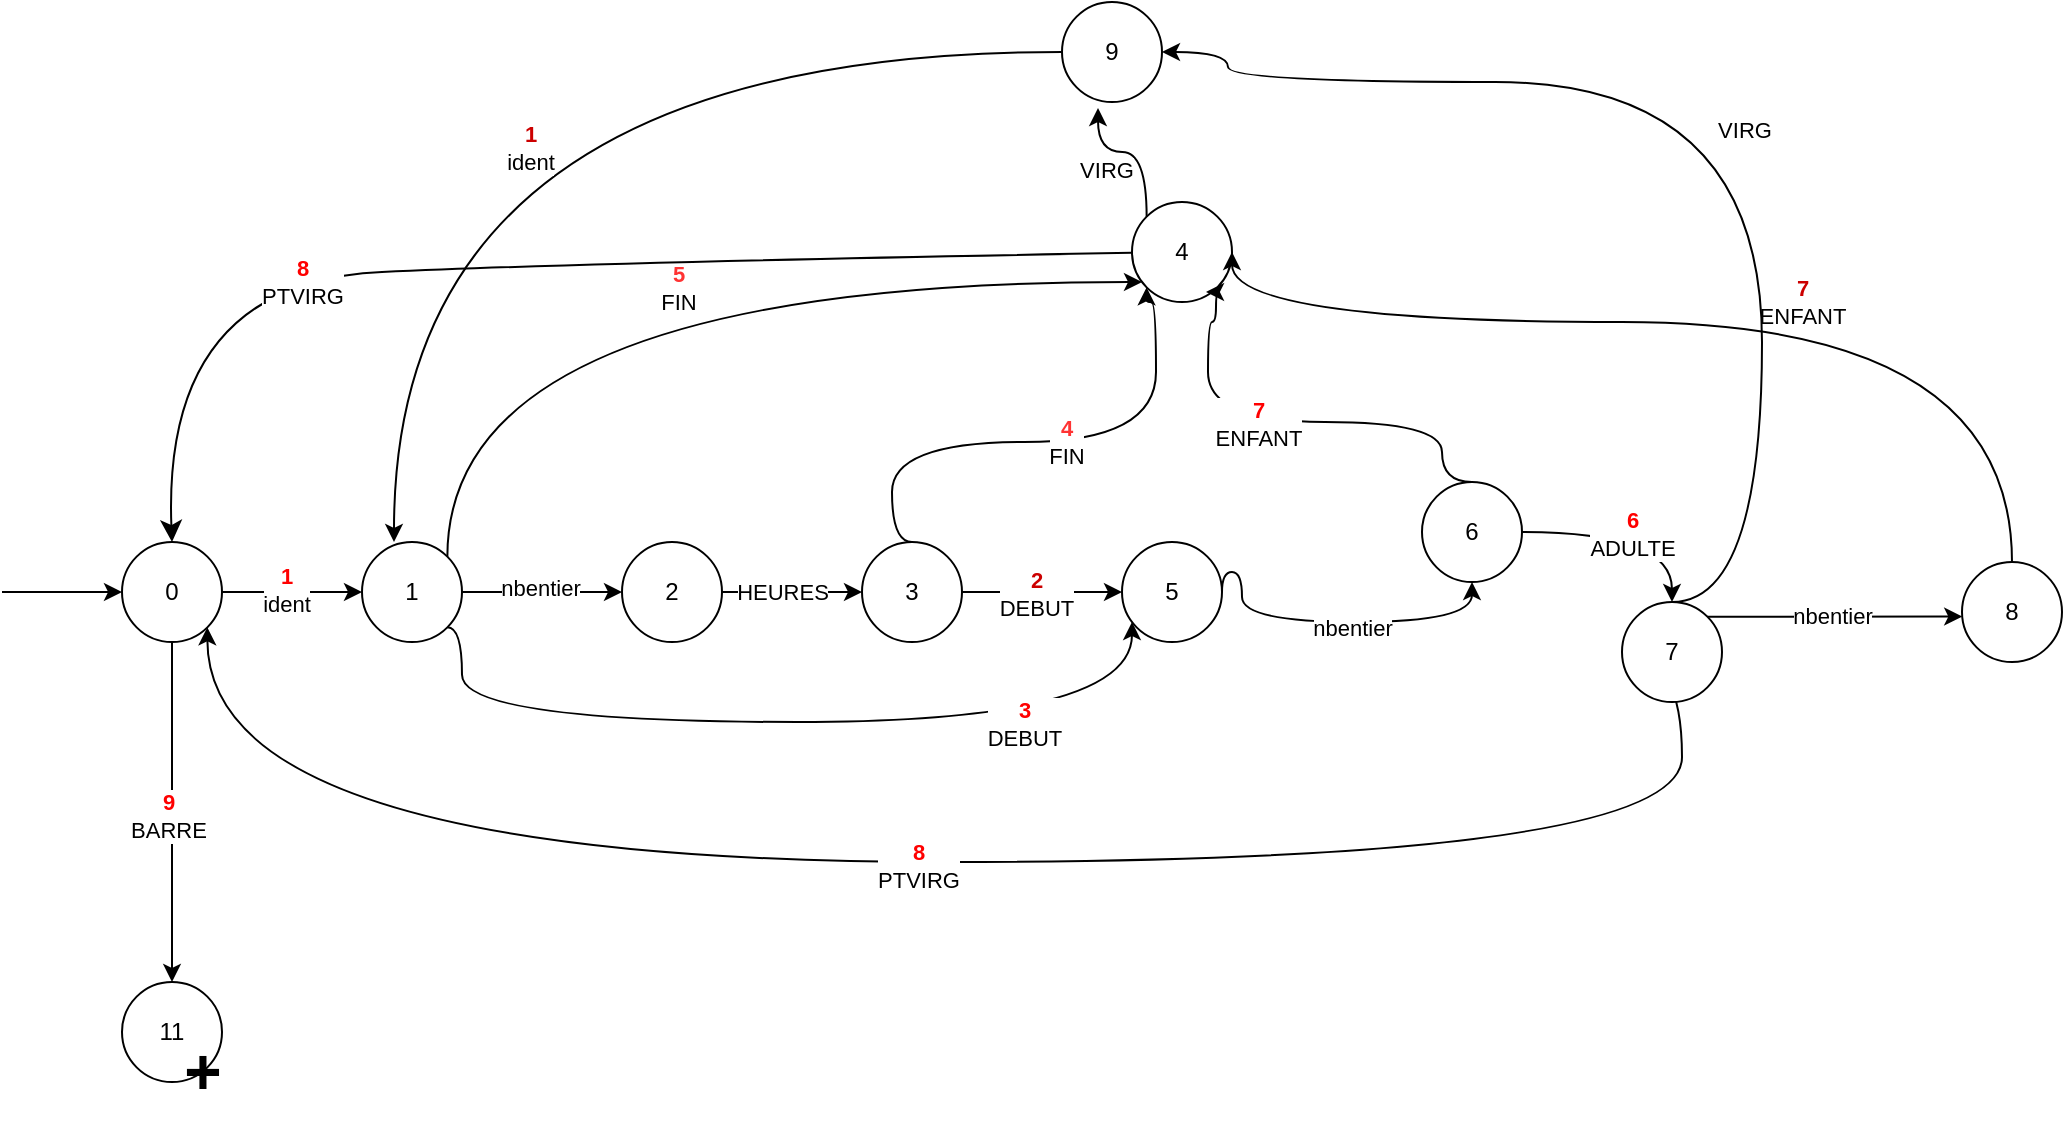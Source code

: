 <mxfile version="23.0.2" type="device">
  <diagram name="Page-1" id="58cdce13-f638-feb5-8d6f-7d28b1aa9fa0">
    <mxGraphModel dx="2986" dy="850" grid="1" gridSize="10" guides="1" tooltips="1" connect="1" arrows="1" fold="1" page="1" pageScale="1" pageWidth="1100" pageHeight="850" background="none" math="0" shadow="0">
      <root>
        <mxCell id="0" />
        <mxCell id="1" parent="0" />
        <mxCell id="AWg_gz1br5wKKJKmFN-r-30" style="edgeStyle=orthogonalEdgeStyle;rounded=0;orthogonalLoop=1;jettySize=auto;html=1;exitX=1;exitY=0.5;exitDx=0;exitDy=0;curved=1;" parent="1" source="AWg_gz1br5wKKJKmFN-r-6" target="AWg_gz1br5wKKJKmFN-r-9" edge="1">
          <mxGeometry relative="1" as="geometry" />
        </mxCell>
        <mxCell id="AWg_gz1br5wKKJKmFN-r-34" value="&lt;div&gt;&lt;b&gt;&lt;font color=&quot;#FF0000&quot;&gt;1&lt;/font&gt;&lt;/b&gt;&lt;/div&gt;&lt;div&gt;ident&lt;/div&gt;" style="edgeLabel;html=1;align=center;verticalAlign=middle;resizable=0;points=[];" parent="AWg_gz1br5wKKJKmFN-r-30" vertex="1" connectable="0">
          <mxGeometry x="0.16" y="1" relative="1" as="geometry">
            <mxPoint x="-9" as="offset" />
          </mxGeometry>
        </mxCell>
        <mxCell id="AWg_gz1br5wKKJKmFN-r-33" style="edgeStyle=orthogonalEdgeStyle;rounded=0;orthogonalLoop=1;jettySize=auto;html=1;exitX=0.5;exitY=1;exitDx=0;exitDy=0;curved=1;" parent="1" source="AWg_gz1br5wKKJKmFN-r-6" target="AWg_gz1br5wKKJKmFN-r-10" edge="1">
          <mxGeometry relative="1" as="geometry" />
        </mxCell>
        <mxCell id="AWg_gz1br5wKKJKmFN-r-35" value="&lt;font color=&quot;#FF0000&quot;&gt;&lt;b&gt;9&lt;/b&gt;&lt;/font&gt;&lt;br&gt;&lt;div&gt;BARRE&lt;/div&gt;" style="edgeLabel;html=1;align=center;verticalAlign=middle;resizable=0;points=[];" parent="AWg_gz1br5wKKJKmFN-r-33" vertex="1" connectable="0">
          <mxGeometry x="0.022" y="-4" relative="1" as="geometry">
            <mxPoint x="2" as="offset" />
          </mxGeometry>
        </mxCell>
        <mxCell id="AWg_gz1br5wKKJKmFN-r-6" value="0" style="ellipse;whiteSpace=wrap;html=1;aspect=fixed;" parent="1" vertex="1">
          <mxGeometry x="20" y="300" width="50" height="50" as="geometry" />
        </mxCell>
        <mxCell id="AWg_gz1br5wKKJKmFN-r-36" style="edgeStyle=orthogonalEdgeStyle;rounded=0;orthogonalLoop=1;jettySize=auto;html=1;exitX=1;exitY=0.5;exitDx=0;exitDy=0;curved=1;entryX=0;entryY=0.5;entryDx=0;entryDy=0;" parent="1" source="AWg_gz1br5wKKJKmFN-r-9" target="AWg_gz1br5wKKJKmFN-r-31" edge="1">
          <mxGeometry relative="1" as="geometry" />
        </mxCell>
        <mxCell id="AWg_gz1br5wKKJKmFN-r-37" value="&lt;div&gt;nbentier&lt;/div&gt;" style="edgeLabel;html=1;align=center;verticalAlign=middle;resizable=0;points=[];" parent="AWg_gz1br5wKKJKmFN-r-36" vertex="1" connectable="0">
          <mxGeometry x="0.235" relative="1" as="geometry">
            <mxPoint x="-11" y="-2" as="offset" />
          </mxGeometry>
        </mxCell>
        <mxCell id="AWg_gz1br5wKKJKmFN-r-38" style="edgeStyle=orthogonalEdgeStyle;rounded=0;orthogonalLoop=1;jettySize=auto;html=1;exitX=1;exitY=0;exitDx=0;exitDy=0;curved=1;" parent="1" source="AWg_gz1br5wKKJKmFN-r-9" target="AWg_gz1br5wKKJKmFN-r-18" edge="1">
          <mxGeometry relative="1" as="geometry">
            <Array as="points">
              <mxPoint x="183" y="170" />
            </Array>
          </mxGeometry>
        </mxCell>
        <mxCell id="AWg_gz1br5wKKJKmFN-r-39" value="&lt;font color=&quot;#FF3333&quot;&gt;&lt;b&gt;5&lt;/b&gt;&lt;/font&gt;&lt;div&gt;FIN&lt;/div&gt;" style="edgeLabel;html=1;align=center;verticalAlign=middle;resizable=0;points=[];" parent="AWg_gz1br5wKKJKmFN-r-38" vertex="1" connectable="0">
          <mxGeometry x="0.148" y="1" relative="1" as="geometry">
            <mxPoint x="-26" y="4" as="offset" />
          </mxGeometry>
        </mxCell>
        <mxCell id="AWg_gz1br5wKKJKmFN-r-40" style="edgeStyle=orthogonalEdgeStyle;rounded=0;orthogonalLoop=1;jettySize=auto;html=1;exitX=1;exitY=1;exitDx=0;exitDy=0;curved=1;" parent="1" source="AWg_gz1br5wKKJKmFN-r-9" target="AWg_gz1br5wKKJKmFN-r-27" edge="1">
          <mxGeometry relative="1" as="geometry">
            <Array as="points">
              <mxPoint x="190" y="343" />
              <mxPoint x="190" y="390" />
              <mxPoint x="525" y="390" />
            </Array>
          </mxGeometry>
        </mxCell>
        <mxCell id="AWg_gz1br5wKKJKmFN-r-41" value="&lt;div&gt;&lt;font color=&quot;#FF0000&quot;&gt;&lt;b&gt;3&lt;/b&gt;&lt;/font&gt;&lt;/div&gt;&lt;div&gt;DEBUT&lt;/div&gt;" style="edgeLabel;html=1;align=center;verticalAlign=middle;resizable=0;points=[];" parent="AWg_gz1br5wKKJKmFN-r-40" vertex="1" connectable="0">
          <mxGeometry x="0.523" y="-1" relative="1" as="geometry">
            <mxPoint as="offset" />
          </mxGeometry>
        </mxCell>
        <mxCell id="AWg_gz1br5wKKJKmFN-r-9" value="1" style="ellipse;whiteSpace=wrap;html=1;aspect=fixed;" parent="1" vertex="1">
          <mxGeometry x="140" y="300" width="50" height="50" as="geometry" />
        </mxCell>
        <mxCell id="AWg_gz1br5wKKJKmFN-r-10" value="11" style="ellipse;whiteSpace=wrap;html=1;aspect=fixed;" parent="1" vertex="1">
          <mxGeometry x="20" y="520" width="50" height="50" as="geometry" />
        </mxCell>
        <mxCell id="qwO_LtmiHnMAjNAjJfmR-1" style="edgeStyle=none;curved=1;rounded=0;orthogonalLoop=1;jettySize=auto;html=1;entryX=0.5;entryY=0;entryDx=0;entryDy=0;fontSize=12;startSize=8;endSize=8;" edge="1" parent="1" source="AWg_gz1br5wKKJKmFN-r-18" target="AWg_gz1br5wKKJKmFN-r-6">
          <mxGeometry relative="1" as="geometry">
            <Array as="points">
              <mxPoint x="260" y="160" />
              <mxPoint x="40" y="170" />
            </Array>
          </mxGeometry>
        </mxCell>
        <mxCell id="AWg_gz1br5wKKJKmFN-r-18" value="4" style="ellipse;whiteSpace=wrap;html=1;aspect=fixed;" parent="1" vertex="1">
          <mxGeometry x="525" y="130" width="50" height="50" as="geometry" />
        </mxCell>
        <mxCell id="AWg_gz1br5wKKJKmFN-r-19" value="&lt;div&gt;9&lt;/div&gt;" style="ellipse;whiteSpace=wrap;html=1;aspect=fixed;" parent="1" vertex="1">
          <mxGeometry x="490" y="30" width="50" height="50" as="geometry" />
        </mxCell>
        <mxCell id="AWg_gz1br5wKKJKmFN-r-20" value="&lt;div&gt;8&lt;/div&gt;" style="ellipse;whiteSpace=wrap;html=1;aspect=fixed;" parent="1" vertex="1">
          <mxGeometry x="940" y="310" width="50" height="50" as="geometry" />
        </mxCell>
        <mxCell id="AWg_gz1br5wKKJKmFN-r-51" style="edgeStyle=orthogonalEdgeStyle;rounded=0;orthogonalLoop=1;jettySize=auto;html=1;exitX=1;exitY=0.5;exitDx=0;exitDy=0;curved=1;" parent="1" source="AWg_gz1br5wKKJKmFN-r-22" target="AWg_gz1br5wKKJKmFN-r-23" edge="1">
          <mxGeometry relative="1" as="geometry" />
        </mxCell>
        <mxCell id="AWg_gz1br5wKKJKmFN-r-52" value="&lt;div&gt;&lt;font color=&quot;#FF0000&quot;&gt;&lt;b&gt;6&lt;/b&gt;&lt;/font&gt;&lt;/div&gt;&lt;div&gt;ADULTE&lt;/div&gt;" style="edgeLabel;html=1;align=center;verticalAlign=middle;resizable=0;points=[];" parent="AWg_gz1br5wKKJKmFN-r-51" vertex="1" connectable="0">
          <mxGeometry x="0.152" y="-1" relative="1" as="geometry">
            <mxPoint x="-9" as="offset" />
          </mxGeometry>
        </mxCell>
        <mxCell id="AWg_gz1br5wKKJKmFN-r-57" style="edgeStyle=orthogonalEdgeStyle;rounded=0;orthogonalLoop=1;jettySize=auto;html=1;exitX=0;exitY=0.5;exitDx=0;exitDy=0;entryX=1;entryY=1;entryDx=0;entryDy=0;curved=1;" parent="1" source="AWg_gz1br5wKKJKmFN-r-23" target="AWg_gz1br5wKKJKmFN-r-6" edge="1">
          <mxGeometry relative="1" as="geometry">
            <Array as="points">
              <mxPoint x="800" y="355" />
              <mxPoint x="800" y="460" />
              <mxPoint x="63" y="460" />
            </Array>
          </mxGeometry>
        </mxCell>
        <mxCell id="AWg_gz1br5wKKJKmFN-r-58" value="&lt;div&gt;&lt;font color=&quot;#FF0000&quot;&gt;&lt;b&gt;8&lt;/b&gt;&lt;/font&gt;&lt;/div&gt;&lt;div&gt;PTVIRG&lt;/div&gt;" style="edgeLabel;html=1;align=center;verticalAlign=middle;resizable=0;points=[];" parent="AWg_gz1br5wKKJKmFN-r-57" vertex="1" connectable="0">
          <mxGeometry x="-0.523" y="3" relative="1" as="geometry">
            <mxPoint x="-281" y="-1" as="offset" />
          </mxGeometry>
        </mxCell>
        <mxCell id="AWg_gz1br5wKKJKmFN-r-49" style="edgeStyle=orthogonalEdgeStyle;rounded=0;orthogonalLoop=1;jettySize=auto;html=1;exitX=1;exitY=0.5;exitDx=0;exitDy=0;curved=1;" parent="1" source="AWg_gz1br5wKKJKmFN-r-27" target="AWg_gz1br5wKKJKmFN-r-22" edge="1">
          <mxGeometry relative="1" as="geometry">
            <Array as="points">
              <mxPoint x="580" y="315" />
              <mxPoint x="580" y="340" />
              <mxPoint x="695" y="340" />
            </Array>
          </mxGeometry>
        </mxCell>
        <mxCell id="AWg_gz1br5wKKJKmFN-r-50" value="nbentier" style="edgeLabel;html=1;align=center;verticalAlign=middle;resizable=0;points=[];" parent="AWg_gz1br5wKKJKmFN-r-49" vertex="1" connectable="0">
          <mxGeometry x="0.529" y="1" relative="1" as="geometry">
            <mxPoint x="-38" y="4" as="offset" />
          </mxGeometry>
        </mxCell>
        <mxCell id="AWg_gz1br5wKKJKmFN-r-47" style="edgeStyle=orthogonalEdgeStyle;rounded=0;orthogonalLoop=1;jettySize=auto;html=1;exitX=1;exitY=0.5;exitDx=0;exitDy=0;curved=1;" parent="1" source="AWg_gz1br5wKKJKmFN-r-28" target="AWg_gz1br5wKKJKmFN-r-27" edge="1">
          <mxGeometry relative="1" as="geometry" />
        </mxCell>
        <mxCell id="AWg_gz1br5wKKJKmFN-r-48" value="&lt;div&gt;&lt;font color=&quot;#CC0000&quot;&gt;&lt;b&gt;2&lt;/b&gt;&lt;/font&gt;&lt;/div&gt;&lt;div&gt;DEBUT&lt;/div&gt;" style="edgeLabel;html=1;align=center;verticalAlign=middle;resizable=0;points=[];" parent="AWg_gz1br5wKKJKmFN-r-47" vertex="1" connectable="0">
          <mxGeometry x="0.183" y="-1" relative="1" as="geometry">
            <mxPoint x="-11" as="offset" />
          </mxGeometry>
        </mxCell>
        <mxCell id="AWg_gz1br5wKKJKmFN-r-28" value="3" style="ellipse;whiteSpace=wrap;html=1;aspect=fixed;" parent="1" vertex="1">
          <mxGeometry x="390" y="300" width="50" height="50" as="geometry" />
        </mxCell>
        <mxCell id="AWg_gz1br5wKKJKmFN-r-32" style="edgeStyle=orthogonalEdgeStyle;rounded=0;orthogonalLoop=1;jettySize=auto;html=1;exitX=0.5;exitY=1;exitDx=0;exitDy=0;" parent="1" source="AWg_gz1br5wKKJKmFN-r-9" target="AWg_gz1br5wKKJKmFN-r-9" edge="1">
          <mxGeometry relative="1" as="geometry" />
        </mxCell>
        <mxCell id="AWg_gz1br5wKKJKmFN-r-53" style="edgeStyle=orthogonalEdgeStyle;rounded=0;orthogonalLoop=1;jettySize=auto;html=1;exitX=0.5;exitY=0;exitDx=0;exitDy=0;entryX=0.74;entryY=0.9;entryDx=0;entryDy=0;entryPerimeter=0;curved=1;" parent="1" source="AWg_gz1br5wKKJKmFN-r-22" target="AWg_gz1br5wKKJKmFN-r-18" edge="1">
          <mxGeometry relative="1" as="geometry">
            <Array as="points">
              <mxPoint x="680" y="270" />
              <mxPoint x="680" y="240" />
              <mxPoint x="563" y="240" />
              <mxPoint x="563" y="190" />
              <mxPoint x="567" y="190" />
            </Array>
          </mxGeometry>
        </mxCell>
        <mxCell id="AWg_gz1br5wKKJKmFN-r-54" value="&lt;div&gt;&lt;font color=&quot;#FF0000&quot;&gt;&lt;b&gt;7&lt;/b&gt;&lt;/font&gt;&lt;/div&gt;&lt;div&gt;ENFANT&lt;/div&gt;" style="edgeLabel;html=1;align=center;verticalAlign=middle;resizable=0;points=[];" parent="AWg_gz1br5wKKJKmFN-r-53" vertex="1" connectable="0">
          <mxGeometry x="0.159" y="1" relative="1" as="geometry">
            <mxPoint as="offset" />
          </mxGeometry>
        </mxCell>
        <mxCell id="AWg_gz1br5wKKJKmFN-r-93" style="edgeStyle=orthogonalEdgeStyle;curved=1;rounded=0;orthogonalLoop=1;jettySize=auto;html=1;exitX=1;exitY=0.5;exitDx=0;exitDy=0;" parent="1" source="AWg_gz1br5wKKJKmFN-r-31" target="AWg_gz1br5wKKJKmFN-r-28" edge="1">
          <mxGeometry relative="1" as="geometry" />
        </mxCell>
        <mxCell id="AWg_gz1br5wKKJKmFN-r-94" value="HEURES" style="edgeLabel;html=1;align=center;verticalAlign=middle;resizable=0;points=[];" parent="AWg_gz1br5wKKJKmFN-r-93" vertex="1" connectable="0">
          <mxGeometry x="0.2" relative="1" as="geometry">
            <mxPoint x="-12" as="offset" />
          </mxGeometry>
        </mxCell>
        <mxCell id="AWg_gz1br5wKKJKmFN-r-31" value="2" style="ellipse;whiteSpace=wrap;html=1;aspect=fixed;" parent="1" vertex="1">
          <mxGeometry x="270" y="300" width="50" height="50" as="geometry" />
        </mxCell>
        <mxCell id="AWg_gz1br5wKKJKmFN-r-67" value="" style="edgeStyle=orthogonalEdgeStyle;rounded=0;orthogonalLoop=1;jettySize=auto;html=1;exitX=0.5;exitY=0;exitDx=0;exitDy=0;curved=1;entryX=1;entryY=0.5;entryDx=0;entryDy=0;" parent="1" source="AWg_gz1br5wKKJKmFN-r-20" target="AWg_gz1br5wKKJKmFN-r-18" edge="1">
          <mxGeometry relative="1" as="geometry">
            <mxPoint x="985" y="280" as="sourcePoint" />
            <mxPoint x="540" y="305" as="targetPoint" />
            <Array as="points">
              <mxPoint x="965" y="190" />
              <mxPoint x="575" y="190" />
            </Array>
          </mxGeometry>
        </mxCell>
        <mxCell id="AWg_gz1br5wKKJKmFN-r-68" value="&lt;font color=&quot;#CC0000&quot;&gt;&lt;b&gt;7&lt;/b&gt;&lt;/font&gt;&lt;div&gt;ENFANT&lt;/div&gt;" style="edgeLabel;html=1;align=center;verticalAlign=middle;resizable=0;points=[];" parent="AWg_gz1br5wKKJKmFN-r-67" vertex="1" connectable="0">
          <mxGeometry x="-0.106" y="2" relative="1" as="geometry">
            <mxPoint x="18" y="-12" as="offset" />
          </mxGeometry>
        </mxCell>
        <mxCell id="AWg_gz1br5wKKJKmFN-r-22" value="6" style="ellipse;whiteSpace=wrap;html=1;aspect=fixed;" parent="1" vertex="1">
          <mxGeometry x="670" y="270" width="50" height="50" as="geometry" />
        </mxCell>
        <mxCell id="AWg_gz1br5wKKJKmFN-r-69" value="" style="edgeStyle=orthogonalEdgeStyle;rounded=0;orthogonalLoop=1;jettySize=auto;html=1;exitX=0.5;exitY=0;exitDx=0;exitDy=0;entryX=0;entryY=1;entryDx=0;entryDy=0;curved=1;" parent="1" source="AWg_gz1br5wKKJKmFN-r-28" target="AWg_gz1br5wKKJKmFN-r-18" edge="1">
          <mxGeometry relative="1" as="geometry">
            <mxPoint x="435" y="440" as="sourcePoint" />
            <mxPoint x="578" y="169" as="targetPoint" />
            <Array as="points">
              <mxPoint x="405" y="250" />
              <mxPoint x="537" y="250" />
              <mxPoint x="537" y="180" />
              <mxPoint x="532" y="180" />
            </Array>
          </mxGeometry>
        </mxCell>
        <mxCell id="AWg_gz1br5wKKJKmFN-r-70" value="&lt;font color=&quot;#FF3333&quot;&gt;&lt;b&gt;4&lt;/b&gt;&lt;/font&gt;&lt;div&gt;FIN&lt;/div&gt;" style="edgeLabel;html=1;align=center;verticalAlign=middle;resizable=0;points=[];" parent="AWg_gz1br5wKKJKmFN-r-69" vertex="1" connectable="0">
          <mxGeometry x="-0.155" relative="1" as="geometry">
            <mxPoint x="31" as="offset" />
          </mxGeometry>
        </mxCell>
        <mxCell id="AWg_gz1br5wKKJKmFN-r-27" value="5" style="ellipse;whiteSpace=wrap;html=1;aspect=fixed;" parent="1" vertex="1">
          <mxGeometry x="520" y="300" width="50" height="50" as="geometry" />
        </mxCell>
        <mxCell id="AWg_gz1br5wKKJKmFN-r-76" style="edgeStyle=orthogonalEdgeStyle;curved=1;rounded=0;orthogonalLoop=1;jettySize=auto;html=1;exitX=1;exitY=0;exitDx=0;exitDy=0;" parent="1" source="AWg_gz1br5wKKJKmFN-r-23" target="AWg_gz1br5wKKJKmFN-r-20" edge="1">
          <mxGeometry relative="1" as="geometry">
            <Array as="points">
              <mxPoint x="910" y="337" />
              <mxPoint x="910" y="337" />
            </Array>
          </mxGeometry>
        </mxCell>
        <mxCell id="AWg_gz1br5wKKJKmFN-r-77" value="&lt;div&gt;nbentier&lt;/div&gt;" style="edgeLabel;html=1;align=center;verticalAlign=middle;resizable=0;points=[];" parent="AWg_gz1br5wKKJKmFN-r-76" vertex="1" connectable="0">
          <mxGeometry x="-0.226" y="1" relative="1" as="geometry">
            <mxPoint x="13" as="offset" />
          </mxGeometry>
        </mxCell>
        <mxCell id="AWg_gz1br5wKKJKmFN-r-83" style="edgeStyle=orthogonalEdgeStyle;curved=1;rounded=0;orthogonalLoop=1;jettySize=auto;html=1;exitX=0.5;exitY=0;exitDx=0;exitDy=0;entryX=1;entryY=0.5;entryDx=0;entryDy=0;" parent="1" source="AWg_gz1br5wKKJKmFN-r-23" target="AWg_gz1br5wKKJKmFN-r-19" edge="1">
          <mxGeometry relative="1" as="geometry">
            <Array as="points">
              <mxPoint x="840" y="330" />
              <mxPoint x="840" y="70" />
              <mxPoint x="573" y="70" />
              <mxPoint x="573" y="55" />
            </Array>
          </mxGeometry>
        </mxCell>
        <mxCell id="AWg_gz1br5wKKJKmFN-r-84" value="VIRG" style="edgeLabel;html=1;align=center;verticalAlign=middle;resizable=0;points=[];" parent="AWg_gz1br5wKKJKmFN-r-83" vertex="1" connectable="0">
          <mxGeometry x="0.005" y="4" relative="1" as="geometry">
            <mxPoint x="-3" y="20" as="offset" />
          </mxGeometry>
        </mxCell>
        <mxCell id="AWg_gz1br5wKKJKmFN-r-23" value="7" style="ellipse;whiteSpace=wrap;html=1;aspect=fixed;" parent="1" vertex="1">
          <mxGeometry x="770" y="330" width="50" height="50" as="geometry" />
        </mxCell>
        <mxCell id="AWg_gz1br5wKKJKmFN-r-79" style="edgeStyle=orthogonalEdgeStyle;curved=1;rounded=0;orthogonalLoop=1;jettySize=auto;html=1;exitX=0;exitY=0;exitDx=0;exitDy=0;entryX=0.36;entryY=1.06;entryDx=0;entryDy=0;entryPerimeter=0;" parent="1" source="AWg_gz1br5wKKJKmFN-r-18" target="AWg_gz1br5wKKJKmFN-r-19" edge="1">
          <mxGeometry relative="1" as="geometry" />
        </mxCell>
        <mxCell id="AWg_gz1br5wKKJKmFN-r-80" value="VIRG" style="edgeLabel;html=1;align=center;verticalAlign=middle;resizable=0;points=[];" parent="AWg_gz1br5wKKJKmFN-r-79" vertex="1" connectable="0">
          <mxGeometry x="0.401" y="-10" relative="1" as="geometry">
            <mxPoint x="2" y="19" as="offset" />
          </mxGeometry>
        </mxCell>
        <mxCell id="AWg_gz1br5wKKJKmFN-r-81" style="edgeStyle=orthogonalEdgeStyle;curved=1;rounded=0;orthogonalLoop=1;jettySize=auto;html=1;exitX=0;exitY=0.5;exitDx=0;exitDy=0;entryX=0.32;entryY=0;entryDx=0;entryDy=0;entryPerimeter=0;" parent="1" source="AWg_gz1br5wKKJKmFN-r-19" target="AWg_gz1br5wKKJKmFN-r-9" edge="1">
          <mxGeometry relative="1" as="geometry" />
        </mxCell>
        <mxCell id="AWg_gz1br5wKKJKmFN-r-82" value="&lt;div&gt;&lt;font color=&quot;#CC0000&quot;&gt;&lt;b&gt;1&lt;/b&gt;&lt;/font&gt;&lt;/div&gt;&lt;div&gt;ident&lt;/div&gt;" style="edgeLabel;html=1;align=center;verticalAlign=middle;resizable=0;points=[];" parent="AWg_gz1br5wKKJKmFN-r-81" vertex="1" connectable="0">
          <mxGeometry x="-0.251" y="48" relative="1" as="geometry">
            <mxPoint x="-49" as="offset" />
          </mxGeometry>
        </mxCell>
        <mxCell id="AWg_gz1br5wKKJKmFN-r-85" value="+" style="text;html=1;align=center;verticalAlign=middle;resizable=0;points=[];autosize=1;strokeColor=none;fillColor=none;fontSize=32;fontStyle=1" parent="1" vertex="1">
          <mxGeometry x="40" y="540" width="40" height="50" as="geometry" />
        </mxCell>
        <mxCell id="AWg_gz1br5wKKJKmFN-r-88" value="" style="edgeStyle=none;orthogonalLoop=1;jettySize=auto;html=1;rounded=0;curved=1;" parent="1" edge="1">
          <mxGeometry width="100" relative="1" as="geometry">
            <mxPoint x="-40" y="325" as="sourcePoint" />
            <mxPoint x="20" y="325" as="targetPoint" />
            <Array as="points" />
          </mxGeometry>
        </mxCell>
        <mxCell id="qwO_LtmiHnMAjNAjJfmR-3" value="&lt;div&gt;&lt;font color=&quot;#FF0000&quot;&gt;&lt;b&gt;8&lt;/b&gt;&lt;/font&gt;&lt;/div&gt;&lt;div&gt;PTVIRG&lt;/div&gt;" style="edgeLabel;html=1;align=center;verticalAlign=middle;resizable=0;points=[];" vertex="1" connectable="0" parent="1">
          <mxGeometry x="110" y="170" as="geometry" />
        </mxCell>
      </root>
    </mxGraphModel>
  </diagram>
</mxfile>
